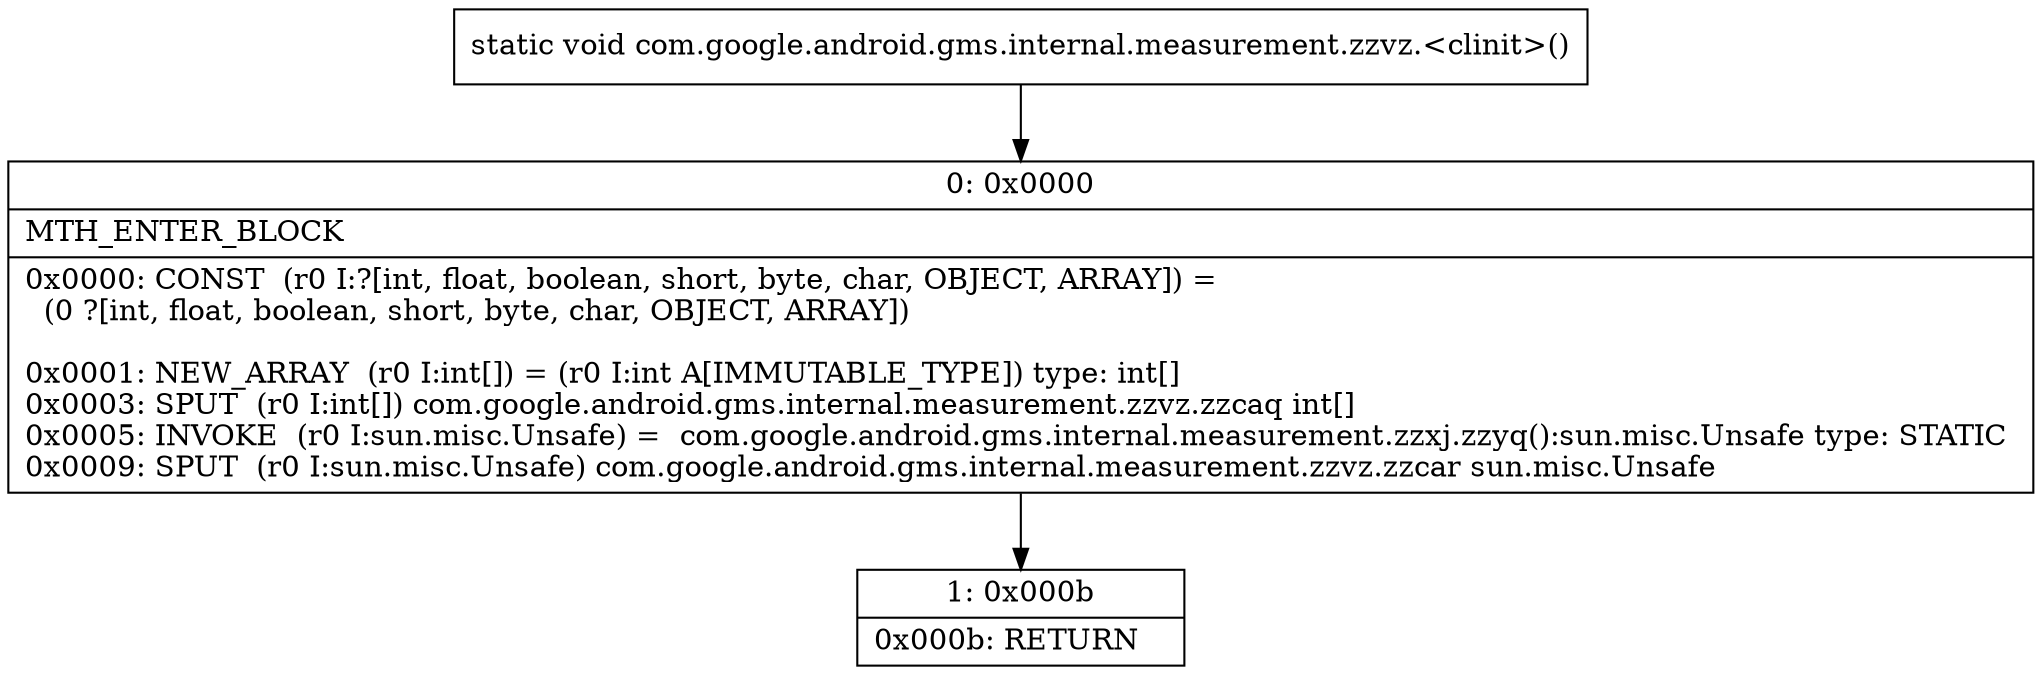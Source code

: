 digraph "CFG forcom.google.android.gms.internal.measurement.zzvz.\<clinit\>()V" {
Node_0 [shape=record,label="{0\:\ 0x0000|MTH_ENTER_BLOCK\l|0x0000: CONST  (r0 I:?[int, float, boolean, short, byte, char, OBJECT, ARRAY]) = \l  (0 ?[int, float, boolean, short, byte, char, OBJECT, ARRAY])\l \l0x0001: NEW_ARRAY  (r0 I:int[]) = (r0 I:int A[IMMUTABLE_TYPE]) type: int[] \l0x0003: SPUT  (r0 I:int[]) com.google.android.gms.internal.measurement.zzvz.zzcaq int[] \l0x0005: INVOKE  (r0 I:sun.misc.Unsafe) =  com.google.android.gms.internal.measurement.zzxj.zzyq():sun.misc.Unsafe type: STATIC \l0x0009: SPUT  (r0 I:sun.misc.Unsafe) com.google.android.gms.internal.measurement.zzvz.zzcar sun.misc.Unsafe \l}"];
Node_1 [shape=record,label="{1\:\ 0x000b|0x000b: RETURN   \l}"];
MethodNode[shape=record,label="{static void com.google.android.gms.internal.measurement.zzvz.\<clinit\>() }"];
MethodNode -> Node_0;
Node_0 -> Node_1;
}

